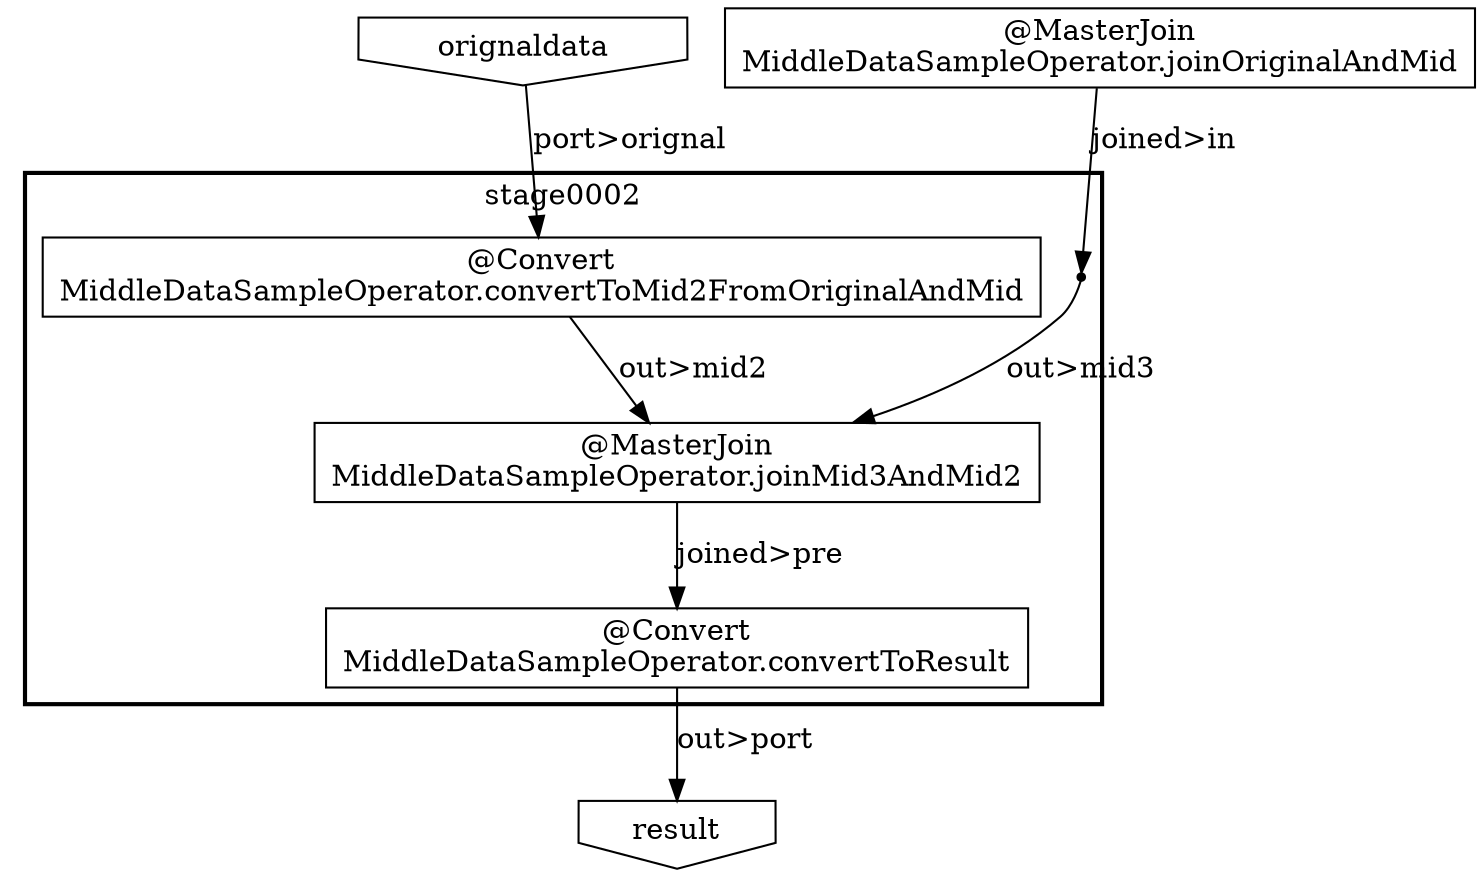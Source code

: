 digraph {
    "a3ec22b0-1206-40d5-a693-6717e9dab75e" [shape=invhouse, label="orignaldata"];
    "1471ee4b-6390-48b1-814c-38a9fc11c59e" [shape=box, label="@MasterJoin\nMiddleDataSampleOperator.joinOriginalAndMid"];
    "92555207-9cb0-432f-b9c5-94ec33b8ee59" [shape=invhouse, label="result"];
    subgraph "cluster_e5fb4a12-fac3-4d61-bcaa-575551fed5bf" {
        label = "stage0002";
        style = bold;
        "f023b84c-d00e-4b61-adac-8e0b6c58a78c" [shape=box, label="@Convert\nMiddleDataSampleOperator.convertToResult"];
        "cd6f4d7a-0ca8-4bb4-bc1a-c376bd54afa6" [shape=box, label="@MasterJoin\nMiddleDataSampleOperator.joinMid3AndMid2"];
        "731914b6-85c1-4146-b26b-c26dde1b41b2" [shape=point];
        "98e96299-6635-441e-81cb-c227f6579ffd" [shape=box, label="@Convert\nMiddleDataSampleOperator.convertToMid2FromOriginalAndMid"];
    }
    "731914b6-85c1-4146-b26b-c26dde1b41b2" -> "cd6f4d7a-0ca8-4bb4-bc1a-c376bd54afa6" [label="out>mid3"];
    "98e96299-6635-441e-81cb-c227f6579ffd" -> "cd6f4d7a-0ca8-4bb4-bc1a-c376bd54afa6" [label="out>mid2"];
    "f023b84c-d00e-4b61-adac-8e0b6c58a78c" -> "92555207-9cb0-432f-b9c5-94ec33b8ee59" [label="out>port"];
    "cd6f4d7a-0ca8-4bb4-bc1a-c376bd54afa6" -> "f023b84c-d00e-4b61-adac-8e0b6c58a78c" [label="joined>pre"];
    "a3ec22b0-1206-40d5-a693-6717e9dab75e" -> "98e96299-6635-441e-81cb-c227f6579ffd" [label="port>orignal"];
    "1471ee4b-6390-48b1-814c-38a9fc11c59e" -> "731914b6-85c1-4146-b26b-c26dde1b41b2" [label="joined>in"];
}
